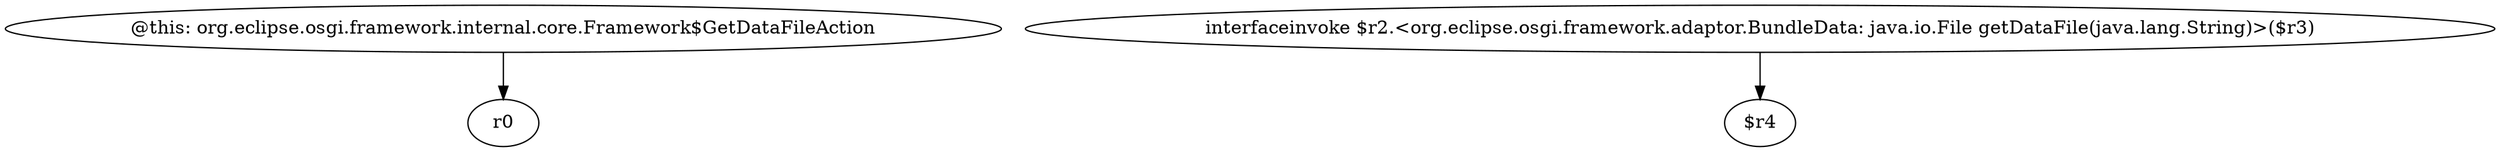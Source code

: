 digraph g {
0[label="@this: org.eclipse.osgi.framework.internal.core.Framework$GetDataFileAction"]
1[label="r0"]
0->1[label=""]
2[label="interfaceinvoke $r2.<org.eclipse.osgi.framework.adaptor.BundleData: java.io.File getDataFile(java.lang.String)>($r3)"]
3[label="$r4"]
2->3[label=""]
}